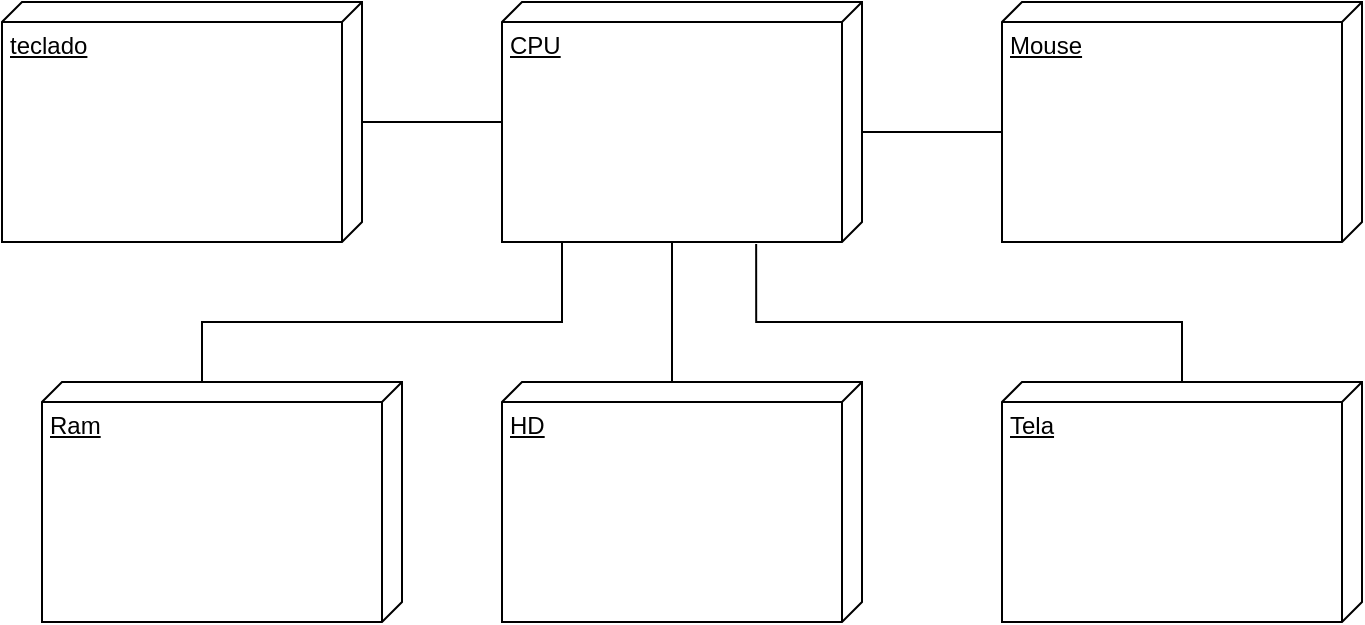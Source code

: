 <mxfile version="11.3.1" type="device" pages="1"><diagram id="JVEvDqYnnDt_QlWzvLoS" name="Page-1"><mxGraphModel dx="782" dy="465" grid="1" gridSize="10" guides="1" tooltips="1" connect="1" arrows="1" fold="1" page="1" pageScale="1" pageWidth="827" pageHeight="1169" math="0" shadow="0"><root><mxCell id="0"/><mxCell id="1" parent="0"/><mxCell id="ZJ13GfupLDAQdStFDeQH-7" style="edgeStyle=orthogonalEdgeStyle;rounded=0;orthogonalLoop=1;jettySize=auto;html=1;entryX=0.417;entryY=0.994;entryDx=0;entryDy=0;entryPerimeter=0;endArrow=none;endFill=0;" edge="1" parent="1" source="ZJ13GfupLDAQdStFDeQH-1" target="ZJ13GfupLDAQdStFDeQH-2"><mxGeometry relative="1" as="geometry"><Array as="points"><mxPoint x="291" y="100"/></Array></mxGeometry></mxCell><mxCell id="ZJ13GfupLDAQdStFDeQH-1" value="teclado" style="verticalAlign=top;align=left;spacingTop=8;spacingLeft=2;spacingRight=12;shape=cube;size=10;direction=south;fontStyle=4;html=1;" vertex="1" parent="1"><mxGeometry x="40" y="40" width="180" height="120" as="geometry"/></mxCell><mxCell id="ZJ13GfupLDAQdStFDeQH-2" value="CPU" style="verticalAlign=top;align=left;spacingTop=8;spacingLeft=2;spacingRight=12;shape=cube;size=10;direction=south;fontStyle=4;html=1;" vertex="1" parent="1"><mxGeometry x="290" y="40" width="180" height="120" as="geometry"/></mxCell><mxCell id="ZJ13GfupLDAQdStFDeQH-8" style="edgeStyle=orthogonalEdgeStyle;rounded=0;orthogonalLoop=1;jettySize=auto;html=1;exitX=0;exitY=0;exitDx=65;exitDy=180;exitPerimeter=0;entryX=0.542;entryY=0;entryDx=0;entryDy=0;entryPerimeter=0;endArrow=none;endFill=0;" edge="1" parent="1" source="ZJ13GfupLDAQdStFDeQH-3" target="ZJ13GfupLDAQdStFDeQH-2"><mxGeometry relative="1" as="geometry"/></mxCell><mxCell id="ZJ13GfupLDAQdStFDeQH-3" value="Mouse" style="verticalAlign=top;align=left;spacingTop=8;spacingLeft=2;spacingRight=12;shape=cube;size=10;direction=south;fontStyle=4;html=1;" vertex="1" parent="1"><mxGeometry x="540" y="40" width="180" height="120" as="geometry"/></mxCell><mxCell id="ZJ13GfupLDAQdStFDeQH-9" style="edgeStyle=orthogonalEdgeStyle;rounded=0;orthogonalLoop=1;jettySize=auto;html=1;endArrow=none;endFill=0;" edge="1" parent="1" source="ZJ13GfupLDAQdStFDeQH-4" target="ZJ13GfupLDAQdStFDeQH-2"><mxGeometry relative="1" as="geometry"><Array as="points"><mxPoint x="140" y="200"/><mxPoint x="320" y="200"/></Array></mxGeometry></mxCell><mxCell id="ZJ13GfupLDAQdStFDeQH-4" value="Ram" style="verticalAlign=top;align=left;spacingTop=8;spacingLeft=2;spacingRight=12;shape=cube;size=10;direction=south;fontStyle=4;html=1;" vertex="1" parent="1"><mxGeometry x="60" y="230" width="180" height="120" as="geometry"/></mxCell><mxCell id="ZJ13GfupLDAQdStFDeQH-10" style="edgeStyle=orthogonalEdgeStyle;rounded=0;orthogonalLoop=1;jettySize=auto;html=1;entryX=0;entryY=0;entryDx=120;entryDy=95;entryPerimeter=0;endArrow=none;endFill=0;" edge="1" parent="1" source="ZJ13GfupLDAQdStFDeQH-5" target="ZJ13GfupLDAQdStFDeQH-2"><mxGeometry relative="1" as="geometry"><Array as="points"><mxPoint x="375" y="200"/><mxPoint x="375" y="200"/></Array></mxGeometry></mxCell><mxCell id="ZJ13GfupLDAQdStFDeQH-5" value="HD" style="verticalAlign=top;align=left;spacingTop=8;spacingLeft=2;spacingRight=12;shape=cube;size=10;direction=south;fontStyle=4;html=1;" vertex="1" parent="1"><mxGeometry x="290" y="230" width="180" height="120" as="geometry"/></mxCell><mxCell id="ZJ13GfupLDAQdStFDeQH-11" style="edgeStyle=orthogonalEdgeStyle;rounded=0;orthogonalLoop=1;jettySize=auto;html=1;entryX=1.008;entryY=0.294;entryDx=0;entryDy=0;entryPerimeter=0;endArrow=none;endFill=0;" edge="1" parent="1" source="ZJ13GfupLDAQdStFDeQH-6" target="ZJ13GfupLDAQdStFDeQH-2"><mxGeometry relative="1" as="geometry"><Array as="points"><mxPoint x="630" y="200"/><mxPoint x="417" y="200"/></Array></mxGeometry></mxCell><mxCell id="ZJ13GfupLDAQdStFDeQH-6" value="Tela" style="verticalAlign=top;align=left;spacingTop=8;spacingLeft=2;spacingRight=12;shape=cube;size=10;direction=south;fontStyle=4;html=1;" vertex="1" parent="1"><mxGeometry x="540" y="230" width="180" height="120" as="geometry"/></mxCell></root></mxGraphModel></diagram></mxfile>